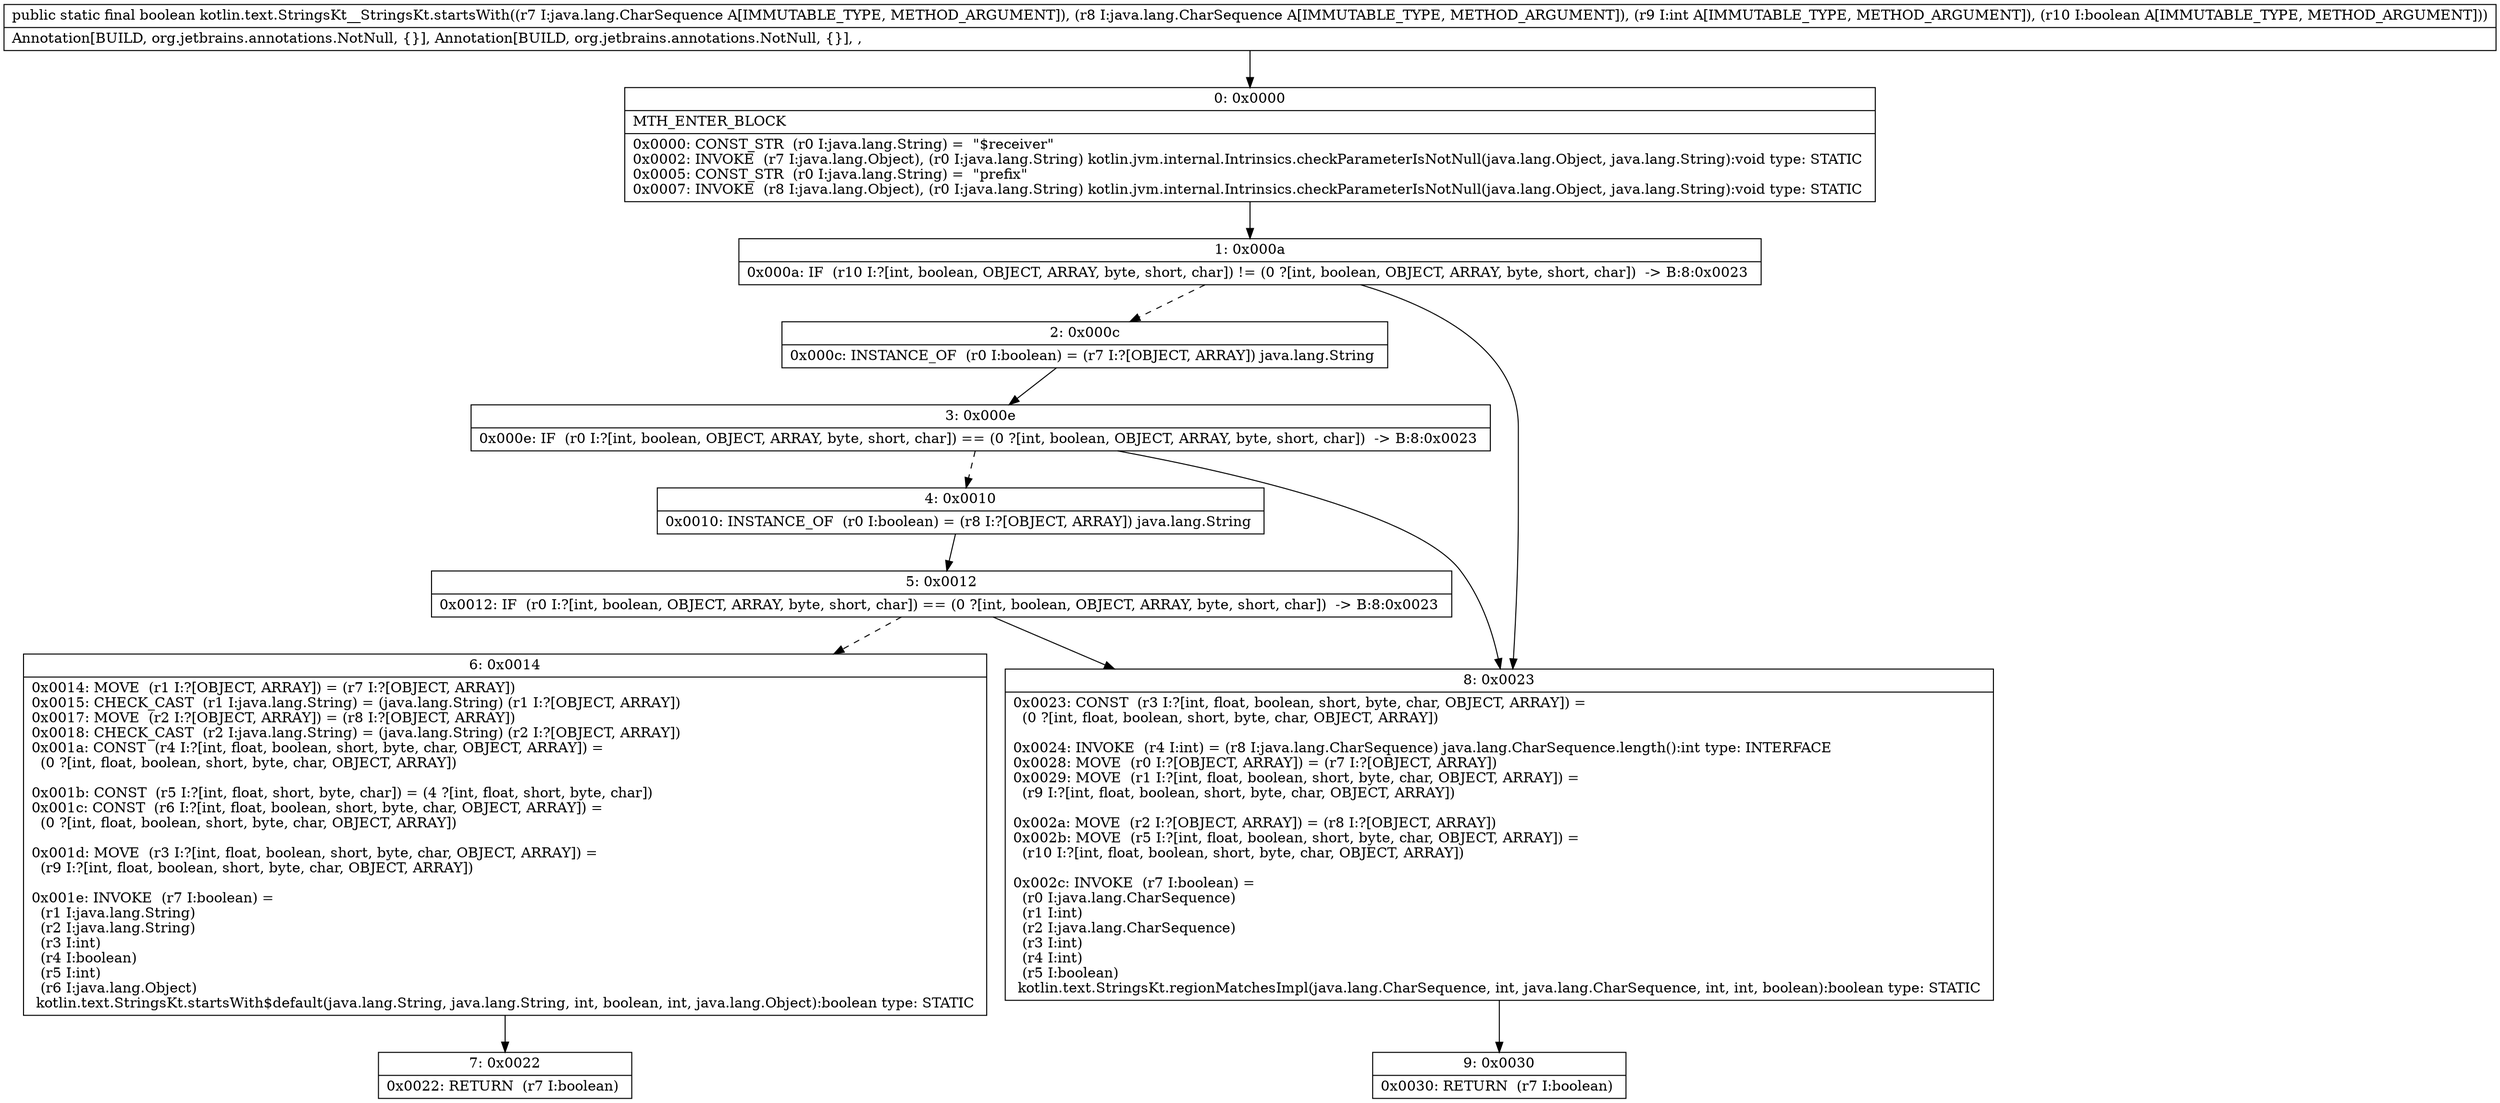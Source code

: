 digraph "CFG forkotlin.text.StringsKt__StringsKt.startsWith(Ljava\/lang\/CharSequence;Ljava\/lang\/CharSequence;IZ)Z" {
Node_0 [shape=record,label="{0\:\ 0x0000|MTH_ENTER_BLOCK\l|0x0000: CONST_STR  (r0 I:java.lang.String) =  \"$receiver\" \l0x0002: INVOKE  (r7 I:java.lang.Object), (r0 I:java.lang.String) kotlin.jvm.internal.Intrinsics.checkParameterIsNotNull(java.lang.Object, java.lang.String):void type: STATIC \l0x0005: CONST_STR  (r0 I:java.lang.String) =  \"prefix\" \l0x0007: INVOKE  (r8 I:java.lang.Object), (r0 I:java.lang.String) kotlin.jvm.internal.Intrinsics.checkParameterIsNotNull(java.lang.Object, java.lang.String):void type: STATIC \l}"];
Node_1 [shape=record,label="{1\:\ 0x000a|0x000a: IF  (r10 I:?[int, boolean, OBJECT, ARRAY, byte, short, char]) != (0 ?[int, boolean, OBJECT, ARRAY, byte, short, char])  \-\> B:8:0x0023 \l}"];
Node_2 [shape=record,label="{2\:\ 0x000c|0x000c: INSTANCE_OF  (r0 I:boolean) = (r7 I:?[OBJECT, ARRAY]) java.lang.String \l}"];
Node_3 [shape=record,label="{3\:\ 0x000e|0x000e: IF  (r0 I:?[int, boolean, OBJECT, ARRAY, byte, short, char]) == (0 ?[int, boolean, OBJECT, ARRAY, byte, short, char])  \-\> B:8:0x0023 \l}"];
Node_4 [shape=record,label="{4\:\ 0x0010|0x0010: INSTANCE_OF  (r0 I:boolean) = (r8 I:?[OBJECT, ARRAY]) java.lang.String \l}"];
Node_5 [shape=record,label="{5\:\ 0x0012|0x0012: IF  (r0 I:?[int, boolean, OBJECT, ARRAY, byte, short, char]) == (0 ?[int, boolean, OBJECT, ARRAY, byte, short, char])  \-\> B:8:0x0023 \l}"];
Node_6 [shape=record,label="{6\:\ 0x0014|0x0014: MOVE  (r1 I:?[OBJECT, ARRAY]) = (r7 I:?[OBJECT, ARRAY]) \l0x0015: CHECK_CAST  (r1 I:java.lang.String) = (java.lang.String) (r1 I:?[OBJECT, ARRAY]) \l0x0017: MOVE  (r2 I:?[OBJECT, ARRAY]) = (r8 I:?[OBJECT, ARRAY]) \l0x0018: CHECK_CAST  (r2 I:java.lang.String) = (java.lang.String) (r2 I:?[OBJECT, ARRAY]) \l0x001a: CONST  (r4 I:?[int, float, boolean, short, byte, char, OBJECT, ARRAY]) = \l  (0 ?[int, float, boolean, short, byte, char, OBJECT, ARRAY])\l \l0x001b: CONST  (r5 I:?[int, float, short, byte, char]) = (4 ?[int, float, short, byte, char]) \l0x001c: CONST  (r6 I:?[int, float, boolean, short, byte, char, OBJECT, ARRAY]) = \l  (0 ?[int, float, boolean, short, byte, char, OBJECT, ARRAY])\l \l0x001d: MOVE  (r3 I:?[int, float, boolean, short, byte, char, OBJECT, ARRAY]) = \l  (r9 I:?[int, float, boolean, short, byte, char, OBJECT, ARRAY])\l \l0x001e: INVOKE  (r7 I:boolean) = \l  (r1 I:java.lang.String)\l  (r2 I:java.lang.String)\l  (r3 I:int)\l  (r4 I:boolean)\l  (r5 I:int)\l  (r6 I:java.lang.Object)\l kotlin.text.StringsKt.startsWith$default(java.lang.String, java.lang.String, int, boolean, int, java.lang.Object):boolean type: STATIC \l}"];
Node_7 [shape=record,label="{7\:\ 0x0022|0x0022: RETURN  (r7 I:boolean) \l}"];
Node_8 [shape=record,label="{8\:\ 0x0023|0x0023: CONST  (r3 I:?[int, float, boolean, short, byte, char, OBJECT, ARRAY]) = \l  (0 ?[int, float, boolean, short, byte, char, OBJECT, ARRAY])\l \l0x0024: INVOKE  (r4 I:int) = (r8 I:java.lang.CharSequence) java.lang.CharSequence.length():int type: INTERFACE \l0x0028: MOVE  (r0 I:?[OBJECT, ARRAY]) = (r7 I:?[OBJECT, ARRAY]) \l0x0029: MOVE  (r1 I:?[int, float, boolean, short, byte, char, OBJECT, ARRAY]) = \l  (r9 I:?[int, float, boolean, short, byte, char, OBJECT, ARRAY])\l \l0x002a: MOVE  (r2 I:?[OBJECT, ARRAY]) = (r8 I:?[OBJECT, ARRAY]) \l0x002b: MOVE  (r5 I:?[int, float, boolean, short, byte, char, OBJECT, ARRAY]) = \l  (r10 I:?[int, float, boolean, short, byte, char, OBJECT, ARRAY])\l \l0x002c: INVOKE  (r7 I:boolean) = \l  (r0 I:java.lang.CharSequence)\l  (r1 I:int)\l  (r2 I:java.lang.CharSequence)\l  (r3 I:int)\l  (r4 I:int)\l  (r5 I:boolean)\l kotlin.text.StringsKt.regionMatchesImpl(java.lang.CharSequence, int, java.lang.CharSequence, int, int, boolean):boolean type: STATIC \l}"];
Node_9 [shape=record,label="{9\:\ 0x0030|0x0030: RETURN  (r7 I:boolean) \l}"];
MethodNode[shape=record,label="{public static final boolean kotlin.text.StringsKt__StringsKt.startsWith((r7 I:java.lang.CharSequence A[IMMUTABLE_TYPE, METHOD_ARGUMENT]), (r8 I:java.lang.CharSequence A[IMMUTABLE_TYPE, METHOD_ARGUMENT]), (r9 I:int A[IMMUTABLE_TYPE, METHOD_ARGUMENT]), (r10 I:boolean A[IMMUTABLE_TYPE, METHOD_ARGUMENT]))  | Annotation[BUILD, org.jetbrains.annotations.NotNull, \{\}], Annotation[BUILD, org.jetbrains.annotations.NotNull, \{\}], , \l}"];
MethodNode -> Node_0;
Node_0 -> Node_1;
Node_1 -> Node_2[style=dashed];
Node_1 -> Node_8;
Node_2 -> Node_3;
Node_3 -> Node_4[style=dashed];
Node_3 -> Node_8;
Node_4 -> Node_5;
Node_5 -> Node_6[style=dashed];
Node_5 -> Node_8;
Node_6 -> Node_7;
Node_8 -> Node_9;
}

